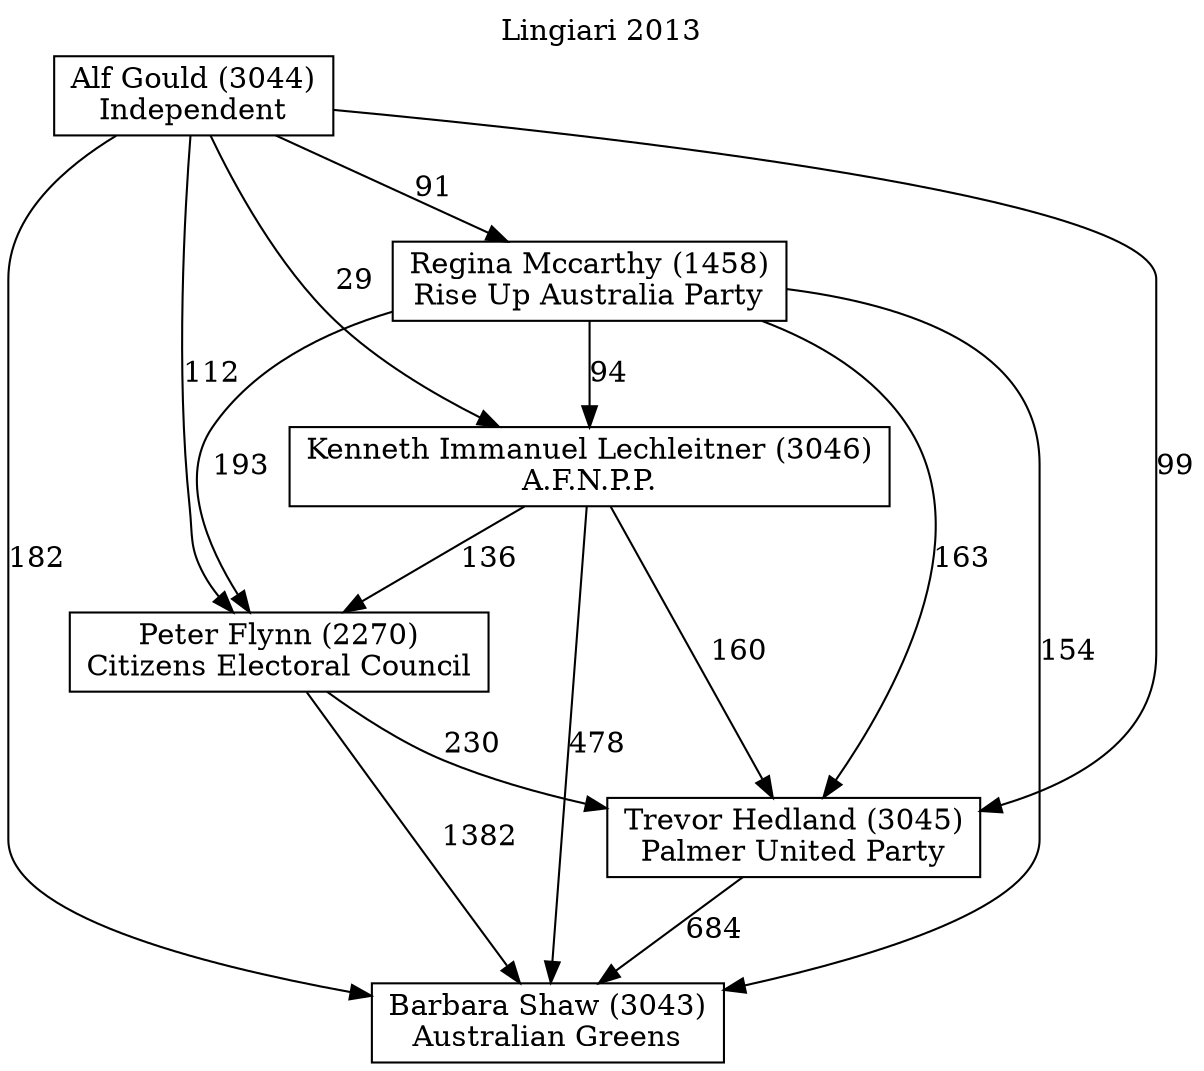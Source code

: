 // House preference flow
digraph "Barbara Shaw (3043)_Lingiari_2013" {
	graph [label="Lingiari 2013" labelloc=t mclimit=10]
	node [shape=box]
	"Alf Gould (3044)" [label="Alf Gould (3044)
Independent"]
	"Barbara Shaw (3043)" [label="Barbara Shaw (3043)
Australian Greens"]
	"Kenneth Immanuel Lechleitner (3046)" [label="Kenneth Immanuel Lechleitner (3046)
A.F.N.P.P."]
	"Peter Flynn (2270)" [label="Peter Flynn (2270)
Citizens Electoral Council"]
	"Regina Mccarthy (1458)" [label="Regina Mccarthy (1458)
Rise Up Australia Party"]
	"Trevor Hedland (3045)" [label="Trevor Hedland (3045)
Palmer United Party"]
	"Alf Gould (3044)" -> "Barbara Shaw (3043)" [label=182]
	"Alf Gould (3044)" -> "Kenneth Immanuel Lechleitner (3046)" [label=29]
	"Alf Gould (3044)" -> "Peter Flynn (2270)" [label=112]
	"Alf Gould (3044)" -> "Regina Mccarthy (1458)" [label=91]
	"Alf Gould (3044)" -> "Trevor Hedland (3045)" [label=99]
	"Kenneth Immanuel Lechleitner (3046)" -> "Barbara Shaw (3043)" [label=478]
	"Kenneth Immanuel Lechleitner (3046)" -> "Peter Flynn (2270)" [label=136]
	"Kenneth Immanuel Lechleitner (3046)" -> "Trevor Hedland (3045)" [label=160]
	"Peter Flynn (2270)" -> "Barbara Shaw (3043)" [label=1382]
	"Peter Flynn (2270)" -> "Trevor Hedland (3045)" [label=230]
	"Regina Mccarthy (1458)" -> "Barbara Shaw (3043)" [label=154]
	"Regina Mccarthy (1458)" -> "Kenneth Immanuel Lechleitner (3046)" [label=94]
	"Regina Mccarthy (1458)" -> "Peter Flynn (2270)" [label=193]
	"Regina Mccarthy (1458)" -> "Trevor Hedland (3045)" [label=163]
	"Trevor Hedland (3045)" -> "Barbara Shaw (3043)" [label=684]
}
